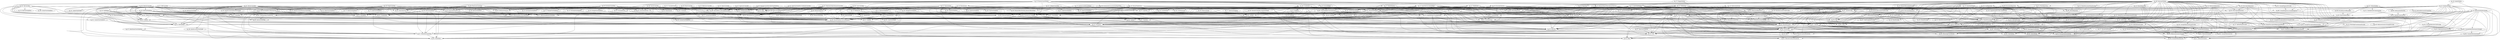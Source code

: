 digraph G { 
"fg_017: PatientEncounterItem" -> "fg_001: PatientItem"; 
"fg_018: dateUtils" -> "fg_017: PatientEncounterItem"; 
"fg_019: StringUtils" -> "fg_018: dateUtils"; 
"fg_020: IUser" -> "fg_002: IRole"; 
"fg_021: MissionItem" -> "fg_009: MissionTripItem,ServiceResponse"; 
"fg_022: ISessionService,CurrentUser" -> "fg_009: MissionTripItem,ServiceResponse"; 
"fg_022: ISessionService,CurrentUser" -> "fg_002: IRole"; 
"fg_023: IConceptService" -> "fg_009: MissionTripItem,ServiceResponse"; 
"fg_023: IConceptService" -> "fg_008: MedicationItem,PrescriptionItem"; 
"fg_024: IConfigureService" -> "fg_009: MissionTripItem,ServiceResponse"; 
"fg_024: IConfigureService" -> "fg_003: ISystemSetting"; 
"fg_025: IInventoryService" -> "fg_009: MissionTripItem,ServiceResponse"; 
"fg_025: IInventoryService" -> "fg_008: MedicationItem,PrescriptionItem"; 
"fg_026: IMedicationService" -> "fg_009: MissionTripItem,ServiceResponse"; 
"fg_026: IMedicationService" -> "fg_007: MedicationAdministrationItem"; 
"fg_026: IMedicationService" -> "fg_008: MedicationItem,PrescriptionItem"; 
"fg_029: IResearchService" -> "fg_027: ResearchGraphDataModel,ResearchItemModel"; 
"fg_029: IResearchService" -> "fg_009: MissionTripItem,ServiceResponse"; 
"fg_029: IResearchService" -> "fg_028: ResearchFilterItem"; 
"fg_031: IRoleService" -> "fg_009: MissionTripItem,ServiceResponse"; 
"fg_031: IRoleService" -> "fg_002: IRole"; 
"fg_032: ISearchService" -> "fg_009: MissionTripItem,ServiceResponse"; 
"fg_033: TabItem" -> "fg_014: TabFieldItem"; 
"fg_034: EditViewModelPost,IPhotoService" -> "fg_012: ProblemItem"; 
"fg_034: EditViewModelPost,IPhotoService" -> "fg_009: MissionTripItem,ServiceResponse"; 
"fg_034: EditViewModelPost,IPhotoService" -> "fg_017: PatientEncounterItem"; 
"fg_034: EditViewModelPost,IPhotoService" -> "fg_011: PhotoItem"; 
"fg_034: EditViewModelPost,IPhotoService" -> "fg_008: MedicationItem,PrescriptionItem"; 
"fg_034: EditViewModelPost,IPhotoService" -> "fg_014: TabFieldItem"; 
"fg_035: AbstractMultiMap" -> "fg_019: StringUtils"; 
"fg_036: MissionTrip" -> "fg_020: IUser"; 
"fg_036: MissionTrip" -> "fg_039: MissionCountry,MissionCity"; 
"fg_036: MissionTrip" -> "fg_038: Role"; 
"fg_036: MissionTrip" -> "fg_037: IMissionCountry,IMissionCity"; 
"fg_036: MissionTrip" -> "fg_002: IRole"; 
"fg_038: Role" -> "fg_002: IRole"; 
"fg_039: MissionCountry,MissionCity" -> "fg_037: IMissionCountry,IMissionCity"; 
"fg_040: IUserService,UserItem" -> "fg_020: IUser"; 
"fg_040: IUserService,UserItem" -> "fg_009: MissionTripItem,ServiceResponse"; 
"fg_040: IUserService,UserItem" -> "fg_002: IRole"; 
"fg_041: ITabService,TabFieldMultiMap" -> "fg_009: MissionTripItem,ServiceResponse"; 
"fg_041: ITabService,TabFieldMultiMap" -> "fg_033: TabItem"; 
"fg_041: ITabService,TabFieldMultiMap" -> "fg_019: StringUtils"; 
"fg_041: ITabService,TabFieldMultiMap" -> "fg_035: AbstractMultiMap"; 
"fg_041: ITabService,TabFieldMultiMap" -> "fg_014: TabFieldItem"; 
"fg_042: VitalMultiMap,IVitalService" -> "fg_009: MissionTripItem,ServiceResponse"; 
"fg_042: VitalMultiMap,IVitalService" -> "fg_035: AbstractMultiMap"; 
"fg_042: VitalMultiMap,IVitalService" -> "fg_015: VitalItem"; 
"fg_044: PatientEncounter" -> "fg_020: IUser"; 
"fg_044: PatientEncounter" -> "fg_045: PatientAgeClassification"; 
"fg_044: PatientEncounter" -> "fg_036: MissionTrip"; 
"fg_044: PatientEncounter" -> "fg_043: IPatientAgeClassification"; 
"fg_045: PatientAgeClassification" -> "fg_043: IPatientAgeClassification"; 
"fg_048: IMissionTripService" -> "fg_046: TripItem"; 
"fg_048: IMissionTripService" -> "fg_009: MissionTripItem,ServiceResponse"; 
"fg_048: IMissionTripService" -> "fg_036: MissionTrip"; 
"fg_048: IMissionTripService" -> "fg_047: TeamItem"; 
"fg_049: AllowedRoles,AllowedRolesAction" -> "fg_040: IUserService,UserItem"; 
"fg_049: AllowedRoles,AllowedRolesAction" -> "fg_002: IRole"; 
"fg_054: Medication" -> "fg_052: IConceptMedicationForm"; 
"fg_054: Medication" -> "fg_063: ConceptMedicationForm"; 
"fg_054: Medication" -> "fg_062: MedicationGenericStrength"; 
"fg_054: Medication" -> "fg_036: MissionTrip"; 
"fg_054: Medication" -> "fg_059: IMedicationGenericStrength"; 
"fg_055: PatientPrescription" -> "fg_056: PatientPrescriptionReplacementReason"; 
"fg_055: PatientPrescription" -> "fg_020: IUser"; 
"fg_055: PatientPrescription" -> "fg_051: IConceptPrescriptionAdministration"; 
"fg_055: PatientPrescription" -> "fg_064: ConceptPrescriptionAdministration"; 
"fg_055: PatientPrescription" -> "fg_054: Medication"; 
"fg_055: PatientPrescription" -> "fg_044: PatientEncounter"; 
"fg_055: PatientPrescription" -> "fg_036: MissionTrip"; 
"fg_055: PatientPrescription" -> "fg_053: IPatientPrescriptionReplacementReason"; 
"fg_056: PatientPrescriptionReplacementReason" -> "fg_053: IPatientPrescriptionReplacementReason"; 
"fg_059: IMedicationGenericStrength" -> "fg_057: IMedicationGeneric"; 
"fg_059: IMedicationGenericStrength" -> "fg_058: IConceptMedicationUnit"; 
"fg_060: ConceptMedicationUnit" -> "fg_058: IConceptMedicationUnit"; 
"fg_061: MedicationGeneric" -> "fg_057: IMedicationGeneric"; 
"fg_062: MedicationGenericStrength" -> "fg_061: MedicationGeneric"; 
"fg_062: MedicationGenericStrength" -> "fg_057: IMedicationGeneric"; 
"fg_062: MedicationGenericStrength" -> "fg_060: ConceptMedicationUnit"; 
"fg_062: MedicationGenericStrength" -> "fg_058: IConceptMedicationUnit"; 
"fg_062: MedicationGenericStrength" -> "fg_059: IMedicationGenericStrength"; 
"fg_063: ConceptMedicationForm" -> "fg_052: IConceptMedicationForm"; 
"fg_064: ConceptPrescriptionAdministration" -> "fg_051: IConceptPrescriptionAdministration"; 
"fg_067: TabField" -> "fg_066: ITabFieldSize"; 
"fg_067: TabField" -> "fg_072: TabFieldType"; 
"fg_067: TabField" -> "fg_068: ITabFieldType"; 
"fg_067: TabField" -> "fg_069: TabFieldSize"; 
"fg_069: TabFieldSize" -> "fg_066: ITabFieldSize"; 
"fg_070: IPatientEncounterTabField" -> "fg_044: PatientEncounter"; 
"fg_070: IPatientEncounterTabField" -> "fg_036: MissionTrip"; 
"fg_070: IPatientEncounterTabField" -> "fg_067: TabField"; 
"fg_071: PatientEncounterTabField" -> "fg_070: IPatientEncounterTabField"; 
"fg_071: PatientEncounterTabField" -> "fg_044: PatientEncounter"; 
"fg_071: PatientEncounterTabField" -> "fg_036: MissionTrip"; 
"fg_071: PatientEncounterTabField" -> "fg_067: TabField"; 
"fg_072: TabFieldType" -> "fg_068: ITabFieldType"; 
"fg_073: LogicDoer" -> "fg_018: dateUtils"; 
"fg_073: LogicDoer" -> "fg_044: PatientEncounter"; 
"fg_074: IPatientService" -> "fg_001: PatientItem"; 
"fg_074: IPatientService" -> "fg_009: MissionTripItem,ServiceResponse"; 
"fg_074: IPatientService" -> "fg_044: PatientEncounter"; 
"fg_075: ILoginAttempt,IUserRepository" -> "fg_020: IUser"; 
"fg_075: ILoginAttempt,IUserRepository" -> "fg_036: MissionTrip"; 
"fg_075: ILoginAttempt,IUserRepository" -> "fg_002: IRole"; 
"fg_076: IPatientEncounterVital" -> "fg_065: IVital"; 
"fg_077: ResearchEncounterVital" -> "fg_065: IVital"; 
"fg_077: ResearchEncounterVital" -> "fg_020: IUser"; 
"fg_077: ResearchEncounterVital" -> "fg_044: PatientEncounter"; 
"fg_077: ResearchEncounterVital" -> "fg_045: PatientAgeClassification"; 
"fg_077: ResearchEncounterVital" -> "fg_036: MissionTrip"; 
"fg_077: ResearchEncounterVital" -> "fg_043: IPatientAgeClassification"; 
"fg_077: ResearchEncounterVital" -> "fg_055: PatientPrescription"; 
"fg_077: ResearchEncounterVital" -> "fg_078: Vital"; 
"fg_078: Vital" -> "fg_065: IVital"; 
"fg_079: IEncounterService" -> "fg_009: MissionTripItem,ServiceResponse"; 
"fg_079: IEncounterService" -> "fg_071: PatientEncounterTabField"; 
"fg_079: IEncounterService" -> "fg_017: PatientEncounterItem"; 
"fg_079: IEncounterService" -> "fg_070: IPatientEncounterTabField"; 
"fg_079: IEncounterService" -> "fg_044: PatientEncounter"; 
"fg_080: IDataModelMapper" -> "fg_052: IConceptMedicationForm"; 
"fg_080: IDataModelMapper" -> "fg_054: Medication"; 
"fg_080: IDataModelMapper" -> "fg_044: PatientEncounter"; 
"fg_080: IDataModelMapper" -> "fg_057: IMedicationGeneric"; 
"fg_080: IDataModelMapper" -> "fg_037: IMissionCountry,IMissionCity"; 
"fg_080: IDataModelMapper" -> "fg_002: IRole"; 
"fg_080: IDataModelMapper" -> "fg_020: IUser"; 
"fg_080: IDataModelMapper" -> "fg_076: IPatientEncounterVital"; 
"fg_080: IDataModelMapper" -> "fg_070: IPatientEncounterTabField"; 
"fg_080: IDataModelMapper" -> "fg_036: MissionTrip"; 
"fg_080: IDataModelMapper" -> "fg_055: PatientPrescription"; 
"fg_080: IDataModelMapper" -> "fg_067: TabField"; 
"fg_080: IDataModelMapper" -> "fg_059: IMedicationGenericStrength"; 
"fg_081: SystemSetting" -> "fg_003: ISystemSetting"; 
"fg_082: PatientEncounterVital" -> "fg_065: IVital"; 
"fg_082: PatientEncounterVital" -> "fg_076: IPatientEncounterVital"; 
"fg_082: PatientEncounterVital" -> "fg_078: Vital"; 
"fg_084: ConceptMedicationGeneric" -> "fg_057: IMedicationGeneric"; 
"fg_085: ConceptMedicationGenericStrength" -> "fg_084: ConceptMedicationGeneric"; 
"fg_085: ConceptMedicationGenericStrength" -> "fg_057: IMedicationGeneric"; 
"fg_085: ConceptMedicationGenericStrength" -> "fg_060: ConceptMedicationUnit"; 
"fg_085: ConceptMedicationGenericStrength" -> "fg_058: IConceptMedicationUnit"; 
"fg_085: ConceptMedicationGenericStrength" -> "fg_059: IMedicationGenericStrength"; 
"fg_086: ConceptMedication" -> "fg_052: IConceptMedicationForm"; 
"fg_086: ConceptMedication" -> "fg_063: ConceptMedicationForm"; 
"fg_086: ConceptMedication" -> "fg_054: Medication"; 
"fg_086: ConceptMedication" -> "fg_085: ConceptMedicationGenericStrength"; 
"fg_086: ConceptMedication" -> "fg_059: IMedicationGenericStrength"; 
"fg_087: QueryProvider" -> "fg_056: PatientPrescriptionReplacementReason"; 
"fg_087: QueryProvider" -> "fg_071: PatientEncounterTabField"; 
"fg_087: QueryProvider" -> "fg_039: MissionCountry,MissionCity"; 
"fg_087: QueryProvider" -> "fg_054: Medication"; 
"fg_087: QueryProvider" -> "fg_038: Role"; 
"fg_087: QueryProvider" -> "fg_081: SystemSetting"; 
"fg_087: QueryProvider" -> "fg_072: TabFieldType"; 
"fg_087: QueryProvider" -> "fg_044: PatientEncounter"; 
"fg_087: QueryProvider" -> "fg_061: MedicationGeneric"; 
"fg_087: QueryProvider" -> "fg_060: ConceptMedicationUnit"; 
"fg_087: QueryProvider" -> "fg_069: TabFieldSize"; 
"fg_087: QueryProvider" -> "fg_078: Vital"; 
"fg_087: QueryProvider" -> "fg_063: ConceptMedicationForm"; 
"fg_087: QueryProvider" -> "fg_045: PatientAgeClassification"; 
"fg_087: QueryProvider" -> "fg_036: MissionTrip"; 
"fg_087: QueryProvider" -> "fg_083: PatientEncounterPhoto,IPatientEncounterPhoto"; 
"fg_087: QueryProvider" -> "fg_086: ConceptMedication"; 
"fg_087: QueryProvider" -> "fg_055: PatientPrescription"; 
"fg_087: QueryProvider" -> "fg_082: PatientEncounterVital"; 
"fg_087: QueryProvider" -> "fg_077: ResearchEncounterVital"; 
"fg_087: QueryProvider" -> "fg_067: TabField"; 
"fg_089: IPatientRepository" -> "fg_044: PatientEncounter"; 
"fg_089: IPatientRepository" -> "fg_043: IPatientAgeClassification"; 
"fg_091: ISessionHelper,SessionService" -> "fg_040: IUserService,UserItem"; 
"fg_091: ISessionHelper,SessionService" -> "fg_020: IUser"; 
"fg_091: ISessionHelper,SessionService" -> "fg_009: MissionTripItem,ServiceResponse"; 
"fg_091: ISessionHelper,SessionService" -> "fg_075: ILoginAttempt,IUserRepository"; 
"fg_091: ISessionHelper,SessionService" -> "fg_005: IPasswordEncryptor"; 
"fg_091: ISessionHelper,SessionService" -> "fg_036: MissionTrip"; 
"fg_091: ISessionHelper,SessionService" -> "fg_048: IMissionTripService"; 
"fg_091: ISessionHelper,SessionService" -> "fg_022: ISessionService,CurrentUser"; 
"fg_091: ISessionHelper,SessionService" -> "fg_080: IDataModelMapper"; 
"fg_092: IItemModelMapper" -> "fg_006: CityItem"; 
"fg_092: IItemModelMapper" -> "fg_040: IUserService,UserItem"; 
"fg_092: IItemModelMapper" -> "fg_046: TripItem"; 
"fg_092: IItemModelMapper" -> "fg_051: IConceptPrescriptionAdministration"; 
"fg_092: IItemModelMapper" -> "fg_001: PatientItem"; 
"fg_092: IItemModelMapper" -> "fg_054: Medication"; 
"fg_092: IItemModelMapper" -> "fg_013: SettingItem"; 
"fg_092: IItemModelMapper" -> "fg_010: NoteItem"; 
"fg_092: IItemModelMapper" -> "fg_044: PatientEncounter"; 
"fg_092: IItemModelMapper" -> "fg_047: TeamItem"; 
"fg_092: IItemModelMapper" -> "fg_011: PhotoItem"; 
"fg_092: IItemModelMapper" -> "fg_012: ProblemItem"; 
"fg_092: IItemModelMapper" -> "fg_020: IUser"; 
"fg_092: IItemModelMapper" -> "fg_009: MissionTripItem,ServiceResponse"; 
"fg_092: IItemModelMapper" -> "fg_033: TabItem"; 
"fg_092: IItemModelMapper" -> "fg_017: PatientEncounterItem"; 
"fg_092: IItemModelMapper" -> "fg_021: MissionItem"; 
"fg_092: IItemModelMapper" -> "fg_036: MissionTrip"; 
"fg_092: IItemModelMapper" -> "fg_015: VitalItem"; 
"fg_092: IItemModelMapper" -> "fg_007: MedicationAdministrationItem"; 
"fg_092: IItemModelMapper" -> "fg_008: MedicationItem,PrescriptionItem"; 
"fg_092: IItemModelMapper" -> "fg_014: TabFieldItem"; 
"fg_093: IMedicationRepository" -> "fg_052: IConceptMedicationForm"; 
"fg_093: IMedicationRepository" -> "fg_054: Medication"; 
"fg_093: IMedicationRepository" -> "fg_057: IMedicationGeneric"; 
"fg_093: IMedicationRepository" -> "fg_058: IConceptMedicationUnit"; 
"fg_094: IEncounterRepository" -> "fg_044: PatientEncounter"; 
"fg_095: IPrescriptionRepository" -> "fg_051: IConceptPrescriptionAdministration"; 
"fg_095: IPrescriptionRepository" -> "fg_053: IPatientPrescriptionReplacementReason"; 
"fg_095: IPrescriptionRepository" -> "fg_055: PatientPrescription"; 
"fg_096: IPhotoRepository" -> "fg_044: PatientEncounter"; 
"fg_096: IPhotoRepository" -> "fg_083: PatientEncounterPhoto,IPatientEncounterPhoto"; 
"fg_098: BCryptPasswordEncryptor" -> "fg_005: IPasswordEncryptor"; 
"fg_099: SendLocationDataTask" -> "fg_097: InternetConnectionUtil"; 
"fg_100: MaintainReverseSshTunnelTask" -> "fg_097: InternetConnectionUtil"; 
"fg_101: CheckInternetConnectionTask" -> "fg_097: InternetConnectionUtil"; 
"fg_102: UtilitiesModule" -> "fg_098: BCryptPasswordEncryptor"; 
"fg_102: UtilitiesModule" -> "fg_100: MaintainReverseSshTunnelTask"; 
"fg_102: UtilitiesModule" -> "fg_099: SendLocationDataTask"; 
"fg_102: UtilitiesModule" -> "fg_005: IPasswordEncryptor"; 
"fg_102: UtilitiesModule" -> "fg_101: CheckInternetConnectionTask"; 
"fg_105: LocaleUnitConverter" -> "fg_001: PatientItem"; 
"fg_105: LocaleUnitConverter" -> "fg_042: VitalMultiMap,IVitalService"; 
"fg_105: LocaleUnitConverter" -> "fg_015: VitalItem"; 
"fg_105: LocaleUnitConverter" -> "fg_035: AbstractMultiMap"; 
"fg_107: Feedback" -> "fg_106: IFeedback"; 
"fg_108: UserService" -> "fg_040: IUserService,UserItem"; 
"fg_108: UserService" -> "fg_018: dateUtils"; 
"fg_108: UserService" -> "fg_075: ILoginAttempt,IUserRepository"; 
"fg_108: UserService" -> "fg_019: StringUtils"; 
"fg_108: UserService" -> "fg_106: IFeedback"; 
"fg_108: UserService" -> "fg_002: IRole"; 
"fg_108: UserService" -> "fg_080: IDataModelMapper"; 
"fg_108: UserService" -> "fg_020: IUser"; 
"fg_108: UserService" -> "fg_107: Feedback"; 
"fg_108: UserService" -> "fg_009: MissionTripItem,ServiceResponse"; 
"fg_108: UserService" -> "fg_005: IPasswordEncryptor"; 
"fg_108: UserService" -> "fg_092: IItemModelMapper"; 
"fg_108: UserService" -> "fg_090: IRepository"; 
"fg_108: UserService" -> "fg_055: PatientPrescription"; 
"fg_109: InventoryService,InventoryExportItem" -> "fg_020: IUser"; 
"fg_109: InventoryService,InventoryExportItem" -> "fg_018: dateUtils"; 
"fg_109: InventoryService,InventoryExportItem" -> "fg_009: MissionTripItem,ServiceResponse"; 
"fg_109: InventoryService,InventoryExportItem" -> "fg_093: IMedicationRepository"; 
"fg_109: InventoryService,InventoryExportItem" -> "fg_103: GsonFlattener"; 
"fg_109: InventoryService,InventoryExportItem" -> "fg_025: IInventoryService"; 
"fg_109: InventoryService,InventoryExportItem" -> "fg_075: ILoginAttempt,IUserRepository"; 
"fg_109: InventoryService,InventoryExportItem" -> "fg_054: Medication"; 
"fg_109: InventoryService,InventoryExportItem" -> "fg_092: IItemModelMapper"; 
"fg_109: InventoryService,InventoryExportItem" -> "fg_104: CSVWriterGson"; 
"fg_109: InventoryService,InventoryExportItem" -> "fg_080: IDataModelMapper"; 
"fg_109: InventoryService,InventoryExportItem" -> "fg_008: MedicationItem,PrescriptionItem"; 
"fg_110: SessionHelper" -> "fg_091: ISessionHelper,SessionService"; 
"fg_111: VitalService" -> "fg_087: QueryProvider"; 
"fg_111: VitalService" -> "fg_018: dateUtils"; 
"fg_111: VitalService" -> "fg_081: SystemSetting"; 
"fg_111: VitalService" -> "fg_080: IDataModelMapper"; 
"fg_111: VitalService" -> "fg_078: Vital"; 
"fg_111: VitalService" -> "fg_105: LocaleUnitConverter"; 
"fg_111: VitalService" -> "fg_065: IVital"; 
"fg_111: VitalService" -> "fg_009: MissionTripItem,ServiceResponse"; 
"fg_111: VitalService" -> "fg_076: IPatientEncounterVital"; 
"fg_111: VitalService" -> "fg_042: VitalMultiMap,IVitalService"; 
"fg_111: VitalService" -> "fg_015: VitalItem"; 
"fg_111: VitalService" -> "fg_092: IItemModelMapper"; 
"fg_111: VitalService" -> "fg_090: IRepository"; 
"fg_111: VitalService" -> "fg_082: PatientEncounterVital"; 
"fg_111: VitalService" -> "fg_003: ISystemSetting"; 
"fg_112: TabService" -> "fg_018: dateUtils"; 
"fg_112: TabService" -> "fg_087: QueryProvider"; 
"fg_112: TabService" -> "fg_071: PatientEncounterTabField"; 
"fg_112: TabService" -> "fg_072: TabFieldType"; 
"fg_112: TabService" -> "fg_019: StringUtils"; 
"fg_112: TabService" -> "fg_044: PatientEncounter"; 
"fg_112: TabService" -> "fg_068: ITabFieldType"; 
"fg_112: TabService" -> "fg_080: IDataModelMapper"; 
"fg_112: TabService" -> "fg_069: TabFieldSize"; 
"fg_112: TabService" -> "fg_009: MissionTripItem,ServiceResponse"; 
"fg_112: TabService" -> "fg_033: TabItem"; 
"fg_112: TabService" -> "fg_066: ITabFieldSize"; 
"fg_112: TabService" -> "fg_070: IPatientEncounterTabField"; 
"fg_112: TabService" -> "fg_041: ITabService,TabFieldMultiMap"; 
"fg_112: TabService" -> "fg_092: IItemModelMapper"; 
"fg_112: TabService" -> "fg_090: IRepository"; 
"fg_112: TabService" -> "fg_067: TabField"; 
"fg_112: TabService" -> "fg_014: TabFieldItem"; 
"fg_113: SearchService,QueryHelper" -> "fg_006: CityItem"; 
"fg_113: SearchService,QueryHelper" -> "fg_087: QueryProvider"; 
"fg_113: SearchService,QueryHelper" -> "fg_039: MissionCountry,MissionCity"; 
"fg_113: SearchService,QueryHelper" -> "fg_054: Medication"; 
"fg_113: SearchService,QueryHelper" -> "fg_081: SystemSetting"; 
"fg_113: SearchService,QueryHelper" -> "fg_044: PatientEncounter"; 
"fg_113: SearchService,QueryHelper" -> "fg_037: IMissionCountry,IMissionCity"; 
"fg_113: SearchService,QueryHelper" -> "fg_043: IPatientAgeClassification"; 
"fg_113: SearchService,QueryHelper" -> "fg_095: IPrescriptionRepository"; 
"fg_113: SearchService,QueryHelper" -> "fg_105: LocaleUnitConverter"; 
"fg_113: SearchService,QueryHelper" -> "fg_032: ISearchService"; 
"fg_113: SearchService,QueryHelper" -> "fg_017: PatientEncounterItem"; 
"fg_113: SearchService,QueryHelper" -> "fg_036: MissionTrip"; 
"fg_113: SearchService,QueryHelper" -> "fg_094: IEncounterRepository"; 
"fg_113: SearchService,QueryHelper" -> "fg_092: IItemModelMapper"; 
"fg_113: SearchService,QueryHelper" -> "fg_090: IRepository"; 
"fg_113: SearchService,QueryHelper" -> "fg_082: PatientEncounterVital"; 
"fg_113: SearchService,QueryHelper" -> "fg_008: MedicationItem,PrescriptionItem"; 
"fg_113: SearchService,QueryHelper" -> "fg_001: PatientItem"; 
"fg_113: SearchService,QueryHelper" -> "fg_025: IInventoryService"; 
"fg_113: SearchService,QueryHelper" -> "fg_013: SettingItem"; 
"fg_113: SearchService,QueryHelper" -> "fg_019: StringUtils"; 
"fg_113: SearchService,QueryHelper" -> "fg_020: IUser"; 
"fg_113: SearchService,QueryHelper" -> "fg_009: MissionTripItem,ServiceResponse"; 
"fg_113: SearchService,QueryHelper" -> "fg_076: IPatientEncounterVital"; 
"fg_113: SearchService,QueryHelper" -> "fg_042: VitalMultiMap,IVitalService"; 
"fg_113: SearchService,QueryHelper" -> "fg_088: ConceptDiagnosis,IConceptDiagnosis"; 
"fg_113: SearchService,QueryHelper" -> "fg_055: PatientPrescription"; 
"fg_113: SearchService,QueryHelper" -> "fg_089: IPatientRepository"; 
"fg_113: SearchService,QueryHelper" -> "fg_003: ISystemSetting"; 
"fg_114: RoleService" -> "fg_031: IRoleService"; 
"fg_114: RoleService" -> "fg_009: MissionTripItem,ServiceResponse"; 
"fg_114: RoleService" -> "fg_075: ILoginAttempt,IUserRepository"; 
"fg_114: RoleService" -> "fg_002: IRole"; 
"fg_115: ResearchExportItem,ResearchService" -> "fg_087: QueryProvider"; 
"fg_115: ResearchExportItem,ResearchService" -> "fg_018: dateUtils"; 
"fg_115: ResearchExportItem,ResearchService" -> "fg_030: ResearchResultSetItem,ResearchResultItem"; 
"fg_115: ResearchExportItem,ResearchService" -> "fg_071: PatientEncounterTabField"; 
"fg_115: ResearchExportItem,ResearchService" -> "fg_054: Medication"; 
"fg_115: ResearchExportItem,ResearchService" -> "fg_019: StringUtils"; 
"fg_115: ResearchExportItem,ResearchService" -> "fg_044: PatientEncounter"; 
"fg_115: ResearchExportItem,ResearchService" -> "fg_037: IMissionCountry,IMissionCity"; 
"fg_115: ResearchExportItem,ResearchService" -> "fg_028: ResearchFilterItem"; 
"fg_115: ResearchExportItem,ResearchService" -> "fg_104: CSVWriterGson"; 
"fg_115: ResearchExportItem,ResearchService" -> "fg_078: Vital"; 
"fg_115: ResearchExportItem,ResearchService" -> "fg_065: IVital"; 
"fg_115: ResearchExportItem,ResearchService" -> "fg_103: GsonFlattener"; 
"fg_115: ResearchExportItem,ResearchService" -> "fg_009: MissionTripItem,ServiceResponse"; 
"fg_115: ResearchExportItem,ResearchService" -> "fg_070: IPatientEncounterTabField"; 
"fg_115: ResearchExportItem,ResearchService" -> "fg_036: MissionTrip"; 
"fg_115: ResearchExportItem,ResearchService" -> "fg_073: LogicDoer"; 
"fg_115: ResearchExportItem,ResearchService" -> "fg_090: IRepository"; 
"fg_115: ResearchExportItem,ResearchService" -> "fg_029: IResearchService"; 
"fg_115: ResearchExportItem,ResearchService" -> "fg_055: PatientPrescription"; 
"fg_115: ResearchExportItem,ResearchService" -> "fg_077: ResearchEncounterVital"; 
"fg_115: ResearchExportItem,ResearchService" -> "fg_067: TabField"; 
"fg_116: PhotoService" -> "fg_001: PatientItem"; 
"fg_116: PhotoService" -> "fg_009: MissionTripItem,ServiceResponse"; 
"fg_116: PhotoService" -> "fg_017: PatientEncounterItem"; 
"fg_116: PhotoService" -> "fg_096: IPhotoRepository"; 
"fg_116: PhotoService" -> "fg_019: StringUtils"; 
"fg_116: PhotoService" -> "fg_044: PatientEncounter"; 
"fg_116: PhotoService" -> "fg_083: PatientEncounterPhoto,IPatientEncounterPhoto"; 
"fg_116: PhotoService" -> "fg_073: LogicDoer"; 
"fg_116: PhotoService" -> "fg_092: IItemModelMapper"; 
"fg_116: PhotoService" -> "fg_011: PhotoItem"; 
"fg_116: PhotoService" -> "fg_089: IPatientRepository"; 
"fg_116: PhotoService" -> "fg_034: EditViewModelPost,IPhotoService"; 
"fg_117: PatientService" -> "fg_001: PatientItem"; 
"fg_117: PatientService" -> "fg_087: QueryProvider"; 
"fg_117: PatientService" -> "fg_009: MissionTripItem,ServiceResponse"; 
"fg_117: PatientService" -> "fg_019: StringUtils"; 
"fg_117: PatientService" -> "fg_044: PatientEncounter"; 
"fg_117: PatientService" -> "fg_092: IItemModelMapper"; 
"fg_117: PatientService" -> "fg_043: IPatientAgeClassification"; 
"fg_117: PatientService" -> "fg_074: IPatientService"; 
"fg_117: PatientService" -> "fg_080: IDataModelMapper"; 
"fg_117: PatientService" -> "fg_089: IPatientRepository"; 
"fg_118: MissionTripService" -> "fg_006: CityItem"; 
"fg_118: MissionTripService" -> "fg_046: TripItem"; 
"fg_118: MissionTripService" -> "fg_087: QueryProvider"; 
"fg_118: MissionTripService" -> "fg_039: MissionCountry,MissionCity"; 
"fg_118: MissionTripService" -> "fg_075: ILoginAttempt,IUserRepository"; 
"fg_118: MissionTripService" -> "fg_019: StringUtils"; 
"fg_118: MissionTripService" -> "fg_047: TeamItem"; 
"fg_118: MissionTripService" -> "fg_048: IMissionTripService"; 
"fg_118: MissionTripService" -> "fg_037: IMissionCountry,IMissionCity"; 
"fg_118: MissionTripService" -> "fg_080: IDataModelMapper"; 
"fg_118: MissionTripService" -> "fg_020: IUser"; 
"fg_118: MissionTripService" -> "fg_009: MissionTripItem,ServiceResponse"; 
"fg_118: MissionTripService" -> "fg_021: MissionItem"; 
"fg_118: MissionTripService" -> "fg_036: MissionTrip"; 
"fg_118: MissionTripService" -> "fg_092: IItemModelMapper"; 
"fg_118: MissionTripService" -> "fg_090: IRepository"; 
"fg_119: MedicationService" -> "fg_052: IConceptMedicationForm"; 
"fg_119: MedicationService" -> "fg_051: IConceptPrescriptionAdministration"; 
"fg_119: MedicationService" -> "fg_018: dateUtils"; 
"fg_119: MedicationService" -> "fg_054: Medication"; 
"fg_119: MedicationService" -> "fg_019: StringUtils"; 
"fg_119: MedicationService" -> "fg_026: IMedicationService"; 
"fg_119: MedicationService" -> "fg_057: IMedicationGeneric"; 
"fg_119: MedicationService" -> "fg_053: IPatientPrescriptionReplacementReason"; 
"fg_119: MedicationService" -> "fg_080: IDataModelMapper"; 
"fg_119: MedicationService" -> "fg_095: IPrescriptionRepository"; 
"fg_119: MedicationService" -> "fg_020: IUser"; 
"fg_119: MedicationService" -> "fg_093: IMedicationRepository"; 
"fg_119: MedicationService" -> "fg_009: MissionTripItem,ServiceResponse"; 
"fg_119: MedicationService" -> "fg_092: IItemModelMapper"; 
"fg_119: MedicationService" -> "fg_007: MedicationAdministrationItem"; 
"fg_119: MedicationService" -> "fg_055: PatientPrescription"; 
"fg_119: MedicationService" -> "fg_058: IConceptMedicationUnit"; 
"fg_119: MedicationService" -> "fg_008: MedicationItem,PrescriptionItem"; 
"fg_119: MedicationService" -> "fg_059: IMedicationGenericStrength"; 
"fg_120: EncounterService" -> "fg_040: IUserService,UserItem"; 
"fg_120: EncounterService" -> "fg_018: dateUtils"; 
"fg_120: EncounterService" -> "fg_087: QueryProvider"; 
"fg_120: EncounterService" -> "fg_071: PatientEncounterTabField"; 
"fg_120: EncounterService" -> "fg_075: ILoginAttempt,IUserRepository"; 
"fg_120: EncounterService" -> "fg_010: NoteItem"; 
"fg_120: EncounterService" -> "fg_019: StringUtils"; 
"fg_120: EncounterService" -> "fg_044: PatientEncounter"; 
"fg_120: EncounterService" -> "fg_068: ITabFieldType"; 
"fg_120: EncounterService" -> "fg_043: IPatientAgeClassification"; 
"fg_120: EncounterService" -> "fg_080: IDataModelMapper"; 
"fg_120: EncounterService" -> "fg_012: ProblemItem"; 
"fg_120: EncounterService" -> "fg_020: IUser"; 
"fg_120: EncounterService" -> "fg_009: MissionTripItem,ServiceResponse"; 
"fg_120: EncounterService" -> "fg_017: PatientEncounterItem"; 
"fg_120: EncounterService" -> "fg_066: ITabFieldSize"; 
"fg_120: EncounterService" -> "fg_070: IPatientEncounterTabField"; 
"fg_120: EncounterService" -> "fg_092: IItemModelMapper"; 
"fg_120: EncounterService" -> "fg_094: IEncounterRepository"; 
"fg_120: EncounterService" -> "fg_090: IRepository"; 
"fg_120: EncounterService" -> "fg_089: IPatientRepository"; 
"fg_120: EncounterService" -> "fg_079: IEncounterService"; 
"fg_120: EncounterService" -> "fg_067: TabField"; 
"fg_120: EncounterService" -> "fg_014: TabFieldItem"; 
"fg_121: ConfigureService" -> "fg_009: MissionTripItem,ServiceResponse"; 
"fg_121: ConfigureService" -> "fg_081: SystemSetting"; 
"fg_121: ConfigureService" -> "fg_024: IConfigureService"; 
"fg_121: ConfigureService" -> "fg_090: IRepository"; 
"fg_121: ConfigureService" -> "fg_003: ISystemSetting"; 
"fg_122: ConceptService" -> "fg_009: MissionTripItem,ServiceResponse"; 
"fg_122: ConceptService" -> "fg_093: IMedicationRepository"; 
"fg_122: ConceptService" -> "fg_023: IConceptService"; 
"fg_122: ConceptService" -> "fg_054: Medication"; 
"fg_122: ConceptService" -> "fg_092: IItemModelMapper"; 
"fg_122: ConceptService" -> "fg_008: MedicationItem,PrescriptionItem"; 
"fg_123: BusinessLayerModule" -> "fg_023: IConceptService"; 
"fg_123: BusinessLayerModule" -> "fg_091: ISessionHelper,SessionService"; 
"fg_123: BusinessLayerModule" -> "fg_026: IMedicationService"; 
"fg_123: BusinessLayerModule" -> "fg_024: IConfigureService"; 
"fg_123: BusinessLayerModule" -> "fg_113: SearchService,QueryHelper"; 
"fg_123: BusinessLayerModule" -> "fg_114: RoleService"; 
"fg_123: BusinessLayerModule" -> "fg_122: ConceptService"; 
"fg_123: BusinessLayerModule" -> "fg_112: TabService"; 
"fg_123: BusinessLayerModule" -> "fg_108: UserService"; 
"fg_123: BusinessLayerModule" -> "fg_032: ISearchService"; 
"fg_123: BusinessLayerModule" -> "fg_041: ITabService,TabFieldMultiMap"; 
"fg_123: BusinessLayerModule" -> "fg_116: PhotoService"; 
"fg_123: BusinessLayerModule" -> "fg_074: IPatientService"; 
"fg_123: BusinessLayerModule" -> "fg_022: ISessionService,CurrentUser"; 
"fg_123: BusinessLayerModule" -> "fg_029: IResearchService"; 
"fg_123: BusinessLayerModule" -> "fg_117: PatientService"; 
"fg_123: BusinessLayerModule" -> "fg_079: IEncounterService"; 
"fg_123: BusinessLayerModule" -> "fg_034: EditViewModelPost,IPhotoService"; 
"fg_123: BusinessLayerModule" -> "fg_040: IUserService,UserItem"; 
"fg_123: BusinessLayerModule" -> "fg_031: IRoleService"; 
"fg_123: BusinessLayerModule" -> "fg_025: IInventoryService"; 
"fg_123: BusinessLayerModule" -> "fg_120: EncounterService"; 
"fg_123: BusinessLayerModule" -> "fg_115: ResearchExportItem,ResearchService"; 
"fg_123: BusinessLayerModule" -> "fg_118: MissionTripService"; 
"fg_123: BusinessLayerModule" -> "fg_110: SessionHelper"; 
"fg_123: BusinessLayerModule" -> "fg_109: InventoryService,InventoryExportItem"; 
"fg_123: BusinessLayerModule" -> "fg_048: IMissionTripService"; 
"fg_123: BusinessLayerModule" -> "fg_121: ConfigureService"; 
"fg_123: BusinessLayerModule" -> "fg_119: MedicationService"; 
"fg_123: BusinessLayerModule" -> "fg_042: VitalMultiMap,IVitalService"; 
"fg_123: BusinessLayerModule" -> "fg_111: VitalService"; 
"fg_124: MedicationDatabaseSeeder" -> "fg_052: IConceptMedicationForm"; 
"fg_124: MedicationDatabaseSeeder" -> "fg_051: IConceptPrescriptionAdministration"; 
"fg_124: MedicationDatabaseSeeder" -> "fg_064: ConceptPrescriptionAdministration"; 
"fg_124: MedicationDatabaseSeeder" -> "fg_054: Medication"; 
"fg_124: MedicationDatabaseSeeder" -> "fg_084: ConceptMedicationGeneric"; 
"fg_124: MedicationDatabaseSeeder" -> "fg_057: IMedicationGeneric"; 
"fg_124: MedicationDatabaseSeeder" -> "fg_085: ConceptMedicationGenericStrength"; 
"fg_124: MedicationDatabaseSeeder" -> "fg_060: ConceptMedicationUnit"; 
"fg_124: MedicationDatabaseSeeder" -> "fg_063: ConceptMedicationForm"; 
"fg_124: MedicationDatabaseSeeder" -> "fg_090: IRepository"; 
"fg_124: MedicationDatabaseSeeder" -> "fg_086: ConceptMedication"; 
"fg_124: MedicationDatabaseSeeder" -> "fg_058: IConceptMedicationUnit"; 
"fg_124: MedicationDatabaseSeeder" -> "fg_059: IMedicationGenericStrength"; 
"fg_125: DatabaseSeeder" -> "fg_087: QueryProvider"; 
"fg_125: DatabaseSeeder" -> "fg_018: dateUtils"; 
"fg_125: DatabaseSeeder" -> "fg_039: MissionCountry,MissionCity"; 
"fg_125: DatabaseSeeder" -> "fg_075: ILoginAttempt,IUserRepository"; 
"fg_125: DatabaseSeeder" -> "fg_081: SystemSetting"; 
"fg_125: DatabaseSeeder" -> "fg_072: TabFieldType"; 
"fg_125: DatabaseSeeder" -> "fg_019: StringUtils"; 
"fg_125: DatabaseSeeder" -> "fg_068: ITabFieldType"; 
"fg_125: DatabaseSeeder" -> "fg_037: IMissionCountry,IMissionCity"; 
"fg_125: DatabaseSeeder" -> "fg_043: IPatientAgeClassification"; 
"fg_125: DatabaseSeeder" -> "fg_002: IRole"; 
"fg_125: DatabaseSeeder" -> "fg_078: Vital"; 
"fg_125: DatabaseSeeder" -> "fg_069: TabFieldSize"; 
"fg_125: DatabaseSeeder" -> "fg_065: IVital"; 
"fg_125: DatabaseSeeder" -> "fg_066: ITabFieldSize"; 
"fg_125: DatabaseSeeder" -> "fg_088: ConceptDiagnosis,IConceptDiagnosis"; 
"fg_125: DatabaseSeeder" -> "fg_005: IPasswordEncryptor"; 
"fg_125: DatabaseSeeder" -> "fg_036: MissionTrip"; 
"fg_125: DatabaseSeeder" -> "fg_090: IRepository"; 
"fg_125: DatabaseSeeder" -> "fg_004: Roles"; 
"fg_125: DatabaseSeeder" -> "fg_003: ISystemSetting"; 
"fg_125: DatabaseSeeder" -> "fg_089: IPatientRepository"; 
"fg_125: DatabaseSeeder" -> "fg_067: TabField"; 
"fg_126: SeederModule" -> "fg_124: MedicationDatabaseSeeder"; 
"fg_126: SeederModule" -> "fg_125: DatabaseSeeder"; 
"fg_128: Repository" -> "fg_090: IRepository"; 
"fg_129: UserRepository" -> "fg_020: IUser"; 
"fg_129: UserRepository" -> "fg_018: dateUtils"; 
"fg_129: UserRepository" -> "fg_087: QueryProvider"; 
"fg_129: UserRepository" -> "fg_075: ILoginAttempt,IUserRepository"; 
"fg_129: UserRepository" -> "fg_038: Role"; 
"fg_129: UserRepository" -> "fg_019: StringUtils"; 
"fg_129: UserRepository" -> "fg_036: MissionTrip"; 
"fg_129: UserRepository" -> "fg_002: IRole"; 
"fg_130: PrescriptionRepository" -> "fg_056: PatientPrescriptionReplacementReason"; 
"fg_130: PrescriptionRepository" -> "fg_051: IConceptPrescriptionAdministration"; 
"fg_130: PrescriptionRepository" -> "fg_087: QueryProvider"; 
"fg_130: PrescriptionRepository" -> "fg_064: ConceptPrescriptionAdministration"; 
"fg_130: PrescriptionRepository" -> "fg_053: IPatientPrescriptionReplacementReason"; 
"fg_130: PrescriptionRepository" -> "fg_055: PatientPrescription"; 
"fg_130: PrescriptionRepository" -> "fg_080: IDataModelMapper"; 
"fg_130: PrescriptionRepository" -> "fg_095: IPrescriptionRepository"; 
"fg_131: PhotoRepository" -> "fg_087: QueryProvider"; 
"fg_131: PhotoRepository" -> "fg_096: IPhotoRepository"; 
"fg_131: PhotoRepository" -> "fg_019: StringUtils"; 
"fg_131: PhotoRepository" -> "fg_044: PatientEncounter"; 
"fg_131: PhotoRepository" -> "fg_083: PatientEncounterPhoto,IPatientEncounterPhoto"; 
"fg_131: PhotoRepository" -> "fg_080: IDataModelMapper"; 
"fg_132: PatientRepository" -> "fg_087: QueryProvider"; 
"fg_132: PatientRepository" -> "fg_019: StringUtils"; 
"fg_132: PatientRepository" -> "fg_044: PatientEncounter"; 
"fg_132: PatientRepository" -> "fg_045: PatientAgeClassification"; 
"fg_132: PatientRepository" -> "fg_043: IPatientAgeClassification"; 
"fg_132: PatientRepository" -> "fg_089: IPatientRepository"; 
"fg_133: MedicationRepository" -> "fg_052: IConceptMedicationForm"; 
"fg_133: MedicationRepository" -> "fg_063: ConceptMedicationForm"; 
"fg_133: MedicationRepository" -> "fg_087: QueryProvider"; 
"fg_133: MedicationRepository" -> "fg_093: IMedicationRepository"; 
"fg_133: MedicationRepository" -> "fg_054: Medication"; 
"fg_133: MedicationRepository" -> "fg_019: StringUtils"; 
"fg_133: MedicationRepository" -> "fg_061: MedicationGeneric"; 
"fg_133: MedicationRepository" -> "fg_057: IMedicationGeneric"; 
"fg_133: MedicationRepository" -> "fg_086: ConceptMedication"; 
"fg_133: MedicationRepository" -> "fg_080: IDataModelMapper"; 
"fg_133: MedicationRepository" -> "fg_060: ConceptMedicationUnit"; 
"fg_133: MedicationRepository" -> "fg_058: IConceptMedicationUnit"; 
"fg_134: VitalProvider" -> "fg_065: IVital"; 
"fg_134: VitalProvider" -> "fg_078: Vital"; 
"fg_135: UserProvider" -> "fg_020: IUser"; 
"fg_135: UserProvider" -> "fg_036: MissionTrip"; 
"fg_136: TabProvider" -> "fg_067: TabField"; 
"fg_137: TabFieldTypeProvider" -> "fg_072: TabFieldType"; 
"fg_137: TabFieldTypeProvider" -> "fg_068: ITabFieldType"; 
"fg_138: LoginAttemptProvider,LoginAttempt" -> "fg_020: IUser"; 
"fg_138: LoginAttemptProvider,LoginAttempt" -> "fg_075: ILoginAttempt,IUserRepository"; 
"fg_138: LoginAttemptProvider,LoginAttempt" -> "fg_036: MissionTrip"; 
"fg_139: TabFieldSizeProvider" -> "fg_066: ITabFieldSize"; 
"fg_139: TabFieldSizeProvider" -> "fg_069: TabFieldSize"; 
"fg_140: TabFieldProvider" -> "fg_067: TabField"; 
"fg_141: SystemSettingProvider" -> "fg_081: SystemSetting"; 
"fg_141: SystemSettingProvider" -> "fg_003: ISystemSetting"; 
"fg_142: RoleProvider" -> "fg_038: Role"; 
"fg_142: RoleProvider" -> "fg_002: IRole"; 
"fg_143: ResearchEncounterProvider" -> "fg_077: ResearchEncounterVital"; 
"fg_144: PhotoProvider" -> "fg_044: PatientEncounter"; 
"fg_145: PatientProvider" -> "fg_044: PatientEncounter"; 
"fg_146: PatientPrescriptionReplacementReasonProvider" -> "fg_056: PatientPrescriptionReplacementReason"; 
"fg_146: PatientPrescriptionReplacementReasonProvider" -> "fg_053: IPatientPrescriptionReplacementReason"; 
"fg_147: PatientPrescriptionReplacementProvider" -> "fg_055: PatientPrescription"; 
"fg_148: PatientPrescriptionProvider" -> "fg_055: PatientPrescription"; 
"fg_149: PatientEncounterVitalProvider" -> "fg_076: IPatientEncounterVital"; 
"fg_149: PatientEncounterVitalProvider" -> "fg_082: PatientEncounterVital"; 
"fg_150: PatientEncounterTabFieldProvider" -> "fg_071: PatientEncounterTabField"; 
"fg_150: PatientEncounterTabFieldProvider" -> "fg_070: IPatientEncounterTabField"; 
"fg_151: PatientEncounterProvider" -> "fg_044: PatientEncounter"; 
"fg_152: PatientEncounterPhotoProvider" -> "fg_083: PatientEncounterPhoto,IPatientEncounterPhoto"; 
"fg_153: PatientAgeClassificationProvider" -> "fg_045: PatientAgeClassification"; 
"fg_153: PatientAgeClassificationProvider" -> "fg_043: IPatientAgeClassification"; 
"fg_154: MissionTripProvider" -> "fg_036: MissionTrip"; 
"fg_155: MissionTeamProvider" -> "fg_036: MissionTrip"; 
"fg_156: MissionCountryProvider" -> "fg_039: MissionCountry,MissionCity"; 
"fg_156: MissionCountryProvider" -> "fg_037: IMissionCountry,IMissionCity"; 
"fg_157: MissionCityProvider" -> "fg_039: MissionCountry,MissionCity"; 
"fg_157: MissionCityProvider" -> "fg_037: IMissionCountry,IMissionCity"; 
"fg_158: MedicationProvider" -> "fg_054: Medication"; 
"fg_159: MedicationInventoryProvider" -> "fg_054: Medication"; 
"fg_160: MedicationGenericStrengthProvider" -> "fg_062: MedicationGenericStrength"; 
"fg_161: MedicationGenericProvider" -> "fg_061: MedicationGeneric"; 
"fg_161: MedicationGenericProvider" -> "fg_057: IMedicationGeneric"; 
"fg_162: ConceptPrescriptionAdministrationProvider" -> "fg_051: IConceptPrescriptionAdministration"; 
"fg_162: ConceptPrescriptionAdministrationProvider" -> "fg_064: ConceptPrescriptionAdministration"; 
"fg_163: ConceptMedicationUnitProvider" -> "fg_060: ConceptMedicationUnit"; 
"fg_164: ConceptMedicationFormProvider" -> "fg_063: ConceptMedicationForm"; 
"fg_165: ConceptDiagnosisProvider" -> "fg_088: ConceptDiagnosis,IConceptDiagnosis"; 
"fg_166: EncounterRepository" -> "fg_020: IUser"; 
"fg_166: EncounterRepository" -> "fg_018: dateUtils"; 
"fg_166: EncounterRepository" -> "fg_087: QueryProvider"; 
"fg_166: EncounterRepository" -> "fg_044: PatientEncounter"; 
"fg_166: EncounterRepository" -> "fg_036: MissionTrip"; 
"fg_166: EncounterRepository" -> "fg_094: IEncounterRepository"; 
"fg_166: EncounterRepository" -> "fg_043: IPatientAgeClassification"; 
"fg_167: ChiefComplaintProvider" -> "fg_044: PatientEncounter"; 
"fg_168: DataLayerModule" -> "fg_075: ILoginAttempt,IUserRepository"; 
"fg_168: DataLayerModule" -> "fg_135: UserProvider"; 
"fg_168: DataLayerModule" -> "fg_133: MedicationRepository"; 
"fg_168: DataLayerModule" -> "fg_044: PatientEncounter"; 
"fg_168: DataLayerModule" -> "fg_057: IMedicationGeneric"; 
"fg_168: DataLayerModule" -> "fg_145: PatientProvider"; 
"fg_168: DataLayerModule" -> "fg_164: ConceptMedicationFormProvider"; 
"fg_168: DataLayerModule" -> "fg_157: MissionCityProvider"; 
"fg_168: DataLayerModule" -> "fg_154: MissionTripProvider"; 
"fg_168: DataLayerModule" -> "fg_156: MissionCountryProvider"; 
"fg_168: DataLayerModule" -> "fg_093: IMedicationRepository"; 
"fg_168: DataLayerModule" -> "fg_152: PatientEncounterPhotoProvider"; 
"fg_168: DataLayerModule" -> "fg_165: ConceptDiagnosisProvider"; 
"fg_168: DataLayerModule" -> "fg_036: MissionTrip"; 
"fg_168: DataLayerModule" -> "fg_149: PatientEncounterVitalProvider"; 
"fg_168: DataLayerModule" -> "fg_160: MedicationGenericStrengthProvider"; 
"fg_168: DataLayerModule" -> "fg_094: IEncounterRepository"; 
"fg_168: DataLayerModule" -> "fg_138: LoginAttemptProvider,LoginAttempt"; 
"fg_168: DataLayerModule" -> "fg_130: PrescriptionRepository"; 
"fg_168: DataLayerModule" -> "fg_131: PhotoRepository"; 
"fg_168: DataLayerModule" -> "fg_158: MedicationProvider"; 
"fg_168: DataLayerModule" -> "fg_142: RoleProvider"; 
"fg_168: DataLayerModule" -> "fg_052: IConceptMedicationForm"; 
"fg_168: DataLayerModule" -> "fg_051: IConceptPrescriptionAdministration"; 
"fg_168: DataLayerModule" -> "fg_141: SystemSettingProvider"; 
"fg_168: DataLayerModule" -> "fg_155: MissionTeamProvider"; 
"fg_168: DataLayerModule" -> "fg_147: PatientPrescriptionReplacementProvider"; 
"fg_168: DataLayerModule" -> "fg_096: IPhotoRepository"; 
"fg_168: DataLayerModule" -> "fg_068: ITabFieldType"; 
"fg_168: DataLayerModule" -> "fg_002: IRole"; 
"fg_168: DataLayerModule" -> "fg_146: PatientPrescriptionReplacementReasonProvider"; 
"fg_168: DataLayerModule" -> "fg_161: MedicationGenericProvider"; 
"fg_168: DataLayerModule" -> "fg_065: IVital"; 
"fg_168: DataLayerModule" -> "fg_159: MedicationInventoryProvider"; 
"fg_168: DataLayerModule" -> "fg_136: TabProvider"; 
"fg_168: DataLayerModule" -> "fg_148: PatientPrescriptionProvider"; 
"fg_168: DataLayerModule" -> "fg_066: ITabFieldSize"; 
"fg_168: DataLayerModule" -> "fg_162: ConceptPrescriptionAdministrationProvider"; 
"fg_168: DataLayerModule" -> "fg_088: ConceptDiagnosis,IConceptDiagnosis"; 
"fg_168: DataLayerModule" -> "fg_150: PatientEncounterTabFieldProvider"; 
"fg_168: DataLayerModule" -> "fg_153: PatientAgeClassificationProvider"; 
"fg_168: DataLayerModule" -> "fg_140: TabFieldProvider"; 
"fg_168: DataLayerModule" -> "fg_067: TabField"; 
"fg_168: DataLayerModule" -> "fg_054: Medication"; 
"fg_168: DataLayerModule" -> "fg_166: EncounterRepository"; 
"fg_168: DataLayerModule" -> "fg_037: IMissionCountry,IMissionCity"; 
"fg_168: DataLayerModule" -> "fg_043: IPatientAgeClassification"; 
"fg_168: DataLayerModule" -> "fg_167: ChiefComplaintProvider"; 
"fg_168: DataLayerModule" -> "fg_095: IPrescriptionRepository"; 
"fg_168: DataLayerModule" -> "fg_134: VitalProvider"; 
"fg_168: DataLayerModule" -> "fg_070: IPatientEncounterTabField"; 
"fg_168: DataLayerModule" -> "fg_090: IRepository"; 
"fg_168: DataLayerModule" -> "fg_059: IMedicationGenericStrength"; 
"fg_168: DataLayerModule" -> "fg_143: ResearchEncounterProvider"; 
"fg_168: DataLayerModule" -> "fg_132: PatientRepository"; 
"fg_168: DataLayerModule" -> "fg_139: TabFieldSizeProvider"; 
"fg_168: DataLayerModule" -> "fg_053: IPatientPrescriptionReplacementReason"; 
"fg_168: DataLayerModule" -> "fg_128: Repository"; 
"fg_168: DataLayerModule" -> "fg_020: IUser"; 
"fg_168: DataLayerModule" -> "fg_129: UserRepository"; 
"fg_168: DataLayerModule" -> "fg_151: PatientEncounterProvider"; 
"fg_168: DataLayerModule" -> "fg_076: IPatientEncounterVital"; 
"fg_168: DataLayerModule" -> "fg_137: TabFieldTypeProvider"; 
"fg_168: DataLayerModule" -> "fg_083: PatientEncounterPhoto,IPatientEncounterPhoto"; 
"fg_168: DataLayerModule" -> "fg_163: ConceptMedicationUnitProvider"; 
"fg_168: DataLayerModule" -> "fg_077: ResearchEncounterVital"; 
"fg_168: DataLayerModule" -> "fg_055: PatientPrescription"; 
"fg_168: DataLayerModule" -> "fg_003: ISystemSetting"; 
"fg_168: DataLayerModule" -> "fg_089: IPatientRepository"; 
"fg_168: DataLayerModule" -> "fg_058: IConceptMedicationUnit"; 
"fg_168: DataLayerModule" -> "fg_144: PhotoProvider"; 
"fg_169: ResearchEncounterVitalProvider" -> "fg_077: ResearchEncounterVital"; 
"fg_170: DataModelMapper" -> "fg_091: ISessionHelper,SessionService"; 
"fg_170: DataModelMapper" -> "fg_054: Medication"; 
"fg_170: DataModelMapper" -> "fg_044: PatientEncounter"; 
"fg_170: DataModelMapper" -> "fg_057: IMedicationGeneric"; 
"fg_170: DataModelMapper" -> "fg_037: IMissionCountry,IMissionCity"; 
"fg_170: DataModelMapper" -> "fg_080: IDataModelMapper"; 
"fg_170: DataModelMapper" -> "fg_070: IPatientEncounterTabField"; 
"fg_170: DataModelMapper" -> "fg_036: MissionTrip"; 
"fg_170: DataModelMapper" -> "fg_022: ISessionService,CurrentUser"; 
"fg_170: DataModelMapper" -> "fg_079: IEncounterService"; 
"fg_170: DataModelMapper" -> "fg_059: IMedicationGenericStrength"; 
"fg_170: DataModelMapper" -> "fg_052: IConceptMedicationForm"; 
"fg_170: DataModelMapper" -> "fg_051: IConceptPrescriptionAdministration"; 
"fg_170: DataModelMapper" -> "fg_018: dateUtils"; 
"fg_170: DataModelMapper" -> "fg_019: StringUtils"; 
"fg_170: DataModelMapper" -> "fg_068: ITabFieldType"; 
"fg_170: DataModelMapper" -> "fg_053: IPatientPrescriptionReplacementReason"; 
"fg_170: DataModelMapper" -> "fg_002: IRole"; 
"fg_170: DataModelMapper" -> "fg_065: IVital"; 
"fg_170: DataModelMapper" -> "fg_020: IUser"; 
"fg_170: DataModelMapper" -> "fg_076: IPatientEncounterVital"; 
"fg_170: DataModelMapper" -> "fg_066: ITabFieldSize"; 
"fg_170: DataModelMapper" -> "fg_055: PatientPrescription"; 
"fg_170: DataModelMapper" -> "fg_058: IConceptMedicationUnit"; 
"fg_170: DataModelMapper" -> "fg_067: TabField"; 
"fg_171: ItemModelMapper" -> "fg_006: CityItem"; 
"fg_171: ItemModelMapper" -> "fg_046: TripItem"; 
"fg_171: ItemModelMapper" -> "fg_054: Medication"; 
"fg_171: ItemModelMapper" -> "fg_010: NoteItem"; 
"fg_171: ItemModelMapper" -> "fg_044: PatientEncounter"; 
"fg_171: ItemModelMapper" -> "fg_057: IMedicationGeneric"; 
"fg_171: ItemModelMapper" -> "fg_047: TeamItem"; 
"fg_171: ItemModelMapper" -> "fg_037: IMissionCountry,IMissionCity"; 
"fg_171: ItemModelMapper" -> "fg_012: ProblemItem"; 
"fg_171: ItemModelMapper" -> "fg_017: PatientEncounterItem"; 
"fg_171: ItemModelMapper" -> "fg_021: MissionItem"; 
"fg_171: ItemModelMapper" -> "fg_036: MissionTrip"; 
"fg_171: ItemModelMapper" -> "fg_092: IItemModelMapper"; 
"fg_171: ItemModelMapper" -> "fg_014: TabFieldItem"; 
"fg_171: ItemModelMapper" -> "fg_008: MedicationItem,PrescriptionItem"; 
"fg_171: ItemModelMapper" -> "fg_059: IMedicationGenericStrength"; 
"fg_171: ItemModelMapper" -> "fg_052: IConceptMedicationForm"; 
"fg_171: ItemModelMapper" -> "fg_040: IUserService,UserItem"; 
"fg_171: ItemModelMapper" -> "fg_001: PatientItem"; 
"fg_171: ItemModelMapper" -> "fg_051: IConceptPrescriptionAdministration"; 
"fg_171: ItemModelMapper" -> "fg_018: dateUtils"; 
"fg_171: ItemModelMapper" -> "fg_013: SettingItem"; 
"fg_171: ItemModelMapper" -> "fg_019: StringUtils"; 
"fg_171: ItemModelMapper" -> "fg_011: PhotoItem"; 
"fg_171: ItemModelMapper" -> "fg_002: IRole"; 
"fg_171: ItemModelMapper" -> "fg_020: IUser"; 
"fg_171: ItemModelMapper" -> "fg_009: MissionTripItem,ServiceResponse"; 
"fg_171: ItemModelMapper" -> "fg_033: TabItem"; 
"fg_171: ItemModelMapper" -> "fg_073: LogicDoer"; 
"fg_171: ItemModelMapper" -> "fg_015: VitalItem"; 
"fg_171: ItemModelMapper" -> "fg_007: MedicationAdministrationItem"; 
"fg_171: ItemModelMapper" -> "fg_058: IConceptMedicationUnit"; 
"fg_171: ItemModelMapper" -> "fg_003: ISystemSetting"; 
"fg_172: MapperModule" -> "fg_171: ItemModelMapper"; 
"fg_172: MapperModule" -> "fg_092: IItemModelMapper"; 
"fg_172: MapperModule" -> "fg_080: IDataModelMapper"; 
"fg_172: MapperModule" -> "fg_170: DataModelMapper"; 
"fg_173: AuthenticatedPartialHelper" -> "fg_002: IRole"; 
"fg_173: AuthenticatedPartialHelper" -> "fg_004: Roles"; 
"fg_175: IndexViewModelGet" -> "fg_001: PatientItem"; 
"fg_175: IndexViewModelGet" -> "fg_013: SettingItem"; 
"fg_175: IndexViewModelGet" -> "fg_015: VitalItem"; 
"fg_176: TriageController" -> "fg_001: PatientItem"; 
"fg_176: TriageController" -> "fg_013: SettingItem"; 
"fg_176: TriageController" -> "fg_016: DeleteViewModelPost"; 
"fg_176: TriageController" -> "fg_019: StringUtils"; 
"fg_176: TriageController" -> "fg_174: IndexViewModelPost"; 
"fg_176: TriageController" -> "fg_175: IndexViewModelGet"; 
"fg_176: TriageController" -> "fg_032: ISearchService"; 
"fg_176: TriageController" -> "fg_009: MissionTripItem,ServiceResponse"; 
"fg_176: TriageController" -> "fg_017: PatientEncounterItem"; 
"fg_176: TriageController" -> "fg_050: FEMRAuthenticated"; 
"fg_176: TriageController" -> "fg_042: VitalMultiMap,IVitalService"; 
"fg_176: TriageController" -> "fg_015: VitalItem"; 
"fg_176: TriageController" -> "fg_049: AllowedRoles,AllowedRolesAction"; 
"fg_176: TriageController" -> "fg_022: ISessionService,CurrentUser"; 
"fg_176: TriageController" -> "fg_074: IPatientService"; 
"fg_176: TriageController" -> "fg_004: Roles"; 
"fg_176: TriageController" -> "fg_079: IEncounterService"; 
"fg_176: TriageController" -> "fg_034: EditViewModelPost,IPhotoService"; 
"fg_177: EditViewModelPost" -> "fg_006: CityItem"; 
"fg_179: TabsViewModelGet" -> "fg_033: TabItem"; 
"fg_181: ContentViewModelGet" -> "fg_014: TabFieldItem"; 
"fg_182: TabController" -> "fg_019: StringUtils"; 
"fg_182: TabController" -> "fg_178: TabsViewModelPost"; 
"fg_182: TabController" -> "fg_181: ContentViewModelGet"; 
"fg_182: TabController" -> "fg_009: MissionTripItem,ServiceResponse"; 
"fg_182: TabController" -> "fg_033: TabItem"; 
"fg_182: TabController" -> "fg_050: FEMRAuthenticated"; 
"fg_182: TabController" -> "fg_179: TabsViewModelGet"; 
"fg_182: TabController" -> "fg_041: ITabService,TabFieldMultiMap"; 
"fg_182: TabController" -> "fg_049: AllowedRoles,AllowedRolesAction"; 
"fg_182: TabController" -> "fg_022: ISessionService,CurrentUser"; 
"fg_182: TabController" -> "fg_004: Roles"; 
"fg_182: TabController" -> "fg_180: ContentViewModelPost"; 
"fg_182: TabController" -> "fg_014: TabFieldItem"; 
"fg_183: SessionsController,CreateViewModel" -> "fg_040: IUserService,UserItem"; 
"fg_183: SessionsController,CreateViewModel" -> "fg_020: IUser"; 
"fg_183: SessionsController,CreateViewModel" -> "fg_018: dateUtils"; 
"fg_183: SessionsController,CreateViewModel" -> "fg_009: MissionTripItem,ServiceResponse"; 
"fg_183: SessionsController,CreateViewModel" -> "fg_019: StringUtils"; 
"fg_183: SessionsController,CreateViewModel" -> "fg_022: ISessionService,CurrentUser"; 
"fg_186: SearchController" -> "fg_006: CityItem"; 
"fg_186: SearchController" -> "fg_001: PatientItem"; 
"fg_186: SearchController" -> "fg_025: IInventoryService"; 
"fg_186: SearchController" -> "fg_185: CitySearch"; 
"fg_186: SearchController" -> "fg_026: IMedicationService"; 
"fg_186: SearchController" -> "fg_032: ISearchService"; 
"fg_186: SearchController" -> "fg_009: MissionTripItem,ServiceResponse"; 
"fg_186: SearchController" -> "fg_050: FEMRAuthenticated"; 
"fg_186: SearchController" -> "fg_184: PatientSearch"; 
"fg_186: SearchController" -> "fg_049: AllowedRoles,AllowedRolesAction"; 
"fg_186: SearchController" -> "fg_022: ISessionService,CurrentUser"; 
"fg_186: SearchController" -> "fg_007: MedicationAdministrationItem"; 
"fg_186: SearchController" -> "fg_004: Roles"; 
"fg_187: FilterViewModel,ResearchController" -> "fg_027: ResearchGraphDataModel,ResearchItemModel"; 
"fg_187: FilterViewModel,ResearchController" -> "fg_030: ResearchResultSetItem,ResearchResultItem"; 
"fg_187: FilterViewModel,ResearchController" -> "fg_009: MissionTripItem,ServiceResponse"; 
"fg_187: FilterViewModel,ResearchController" -> "fg_021: MissionItem"; 
"fg_187: FilterViewModel,ResearchController" -> "fg_050: FEMRAuthenticated"; 
"fg_187: FilterViewModel,ResearchController" -> "fg_019: StringUtils"; 
"fg_187: FilterViewModel,ResearchController" -> "fg_048: IMissionTripService"; 
"fg_187: FilterViewModel,ResearchController" -> "fg_049: AllowedRoles,AllowedRolesAction"; 
"fg_187: FilterViewModel,ResearchController" -> "fg_028: ResearchFilterItem"; 
"fg_187: FilterViewModel,ResearchController" -> "fg_022: ISessionService,CurrentUser"; 
"fg_187: FilterViewModel,ResearchController" -> "fg_029: IResearchService"; 
"fg_187: FilterViewModel,ResearchController" -> "fg_004: Roles"; 
"fg_188: EditViewModelPost" -> "fg_008: MedicationItem,PrescriptionItem"; 
"fg_189: EditViewModelGet" -> "fg_012: ProblemItem"; 
"fg_189: EditViewModelGet" -> "fg_001: PatientItem"; 
"fg_189: EditViewModelGet" -> "fg_017: PatientEncounterItem"; 
"fg_189: EditViewModelGet" -> "fg_013: SettingItem"; 
"fg_189: EditViewModelGet" -> "fg_010: NoteItem"; 
"fg_189: EditViewModelGet" -> "fg_007: MedicationAdministrationItem"; 
"fg_189: EditViewModelGet" -> "fg_008: MedicationItem,PrescriptionItem"; 
"fg_190: PharmaciesController" -> "fg_001: PatientItem"; 
"fg_190: PharmaciesController" -> "fg_025: IInventoryService"; 
"fg_190: PharmaciesController" -> "fg_013: SettingItem"; 
"fg_190: PharmaciesController" -> "fg_010: NoteItem"; 
"fg_190: PharmaciesController" -> "fg_019: StringUtils"; 
"fg_190: PharmaciesController" -> "fg_189: EditViewModelGet"; 
"fg_190: PharmaciesController" -> "fg_026: IMedicationService"; 
"fg_190: PharmaciesController" -> "fg_188: EditViewModelPost"; 
"fg_190: PharmaciesController" -> "fg_012: ProblemItem"; 
"fg_190: PharmaciesController" -> "fg_032: ISearchService"; 
"fg_190: PharmaciesController" -> "fg_009: MissionTripItem,ServiceResponse"; 
"fg_190: PharmaciesController" -> "fg_017: PatientEncounterItem"; 
"fg_190: PharmaciesController" -> "fg_050: FEMRAuthenticated"; 
"fg_190: PharmaciesController" -> "fg_049: AllowedRoles,AllowedRolesAction"; 
"fg_190: PharmaciesController" -> "fg_022: ISessionService,CurrentUser"; 
"fg_190: PharmaciesController" -> "fg_007: MedicationAdministrationItem"; 
"fg_190: PharmaciesController" -> "fg_004: Roles"; 
"fg_190: PharmaciesController" -> "fg_079: IEncounterService"; 
"fg_190: PharmaciesController" -> "fg_008: MedicationItem,PrescriptionItem"; 
"fg_192: EditViewModelGet" -> "fg_012: ProblemItem"; 
"fg_192: EditViewModelGet" -> "fg_001: PatientItem"; 
"fg_192: EditViewModelGet" -> "fg_017: PatientEncounterItem"; 
"fg_192: EditViewModelGet" -> "fg_033: TabItem"; 
"fg_192: EditViewModelGet" -> "fg_013: SettingItem"; 
"fg_192: EditViewModelGet" -> "fg_011: PhotoItem"; 
"fg_192: EditViewModelGet" -> "fg_007: MedicationAdministrationItem"; 
"fg_192: EditViewModelGet" -> "fg_008: MedicationItem,PrescriptionItem"; 
"fg_193: FieldHelper" -> "fg_009: MissionTripItem,ServiceResponse"; 
"fg_193: FieldHelper" -> "fg_033: TabItem"; 
"fg_193: FieldHelper" -> "fg_019: StringUtils"; 
"fg_193: FieldHelper" -> "fg_041: ITabService,TabFieldMultiMap"; 
"fg_193: FieldHelper" -> "fg_014: TabFieldItem"; 
"fg_194: MedicalController" -> "fg_026: IMedicationService"; 
"fg_194: MedicalController" -> "fg_012: ProblemItem"; 
"fg_194: MedicalController" -> "fg_032: ISearchService"; 
"fg_194: MedicalController" -> "fg_192: EditViewModelGet"; 
"fg_194: MedicalController" -> "fg_017: PatientEncounterItem"; 
"fg_194: MedicalController" -> "fg_050: FEMRAuthenticated"; 
"fg_194: MedicalController" -> "fg_041: ITabService,TabFieldMultiMap"; 
"fg_194: MedicalController" -> "fg_022: ISessionService,CurrentUser"; 
"fg_194: MedicalController" -> "fg_004: Roles"; 
"fg_194: MedicalController" -> "fg_079: IEncounterService"; 
"fg_194: MedicalController" -> "fg_008: MedicationItem,PrescriptionItem"; 
"fg_194: MedicalController" -> "fg_034: EditViewModelPost,IPhotoService"; 
"fg_194: MedicalController" -> "fg_014: TabFieldItem"; 
"fg_194: MedicalController" -> "fg_040: IUserService,UserItem"; 
"fg_194: MedicalController" -> "fg_001: PatientItem"; 
"fg_194: MedicalController" -> "fg_013: SettingItem"; 
"fg_194: MedicalController" -> "fg_019: StringUtils"; 
"fg_194: MedicalController" -> "fg_011: PhotoItem"; 
"fg_194: MedicalController" -> "fg_009: MissionTripItem,ServiceResponse"; 
"fg_194: MedicalController" -> "fg_033: TabItem"; 
"fg_194: MedicalController" -> "fg_042: VitalMultiMap,IVitalService"; 
"fg_194: MedicalController" -> "fg_193: FieldHelper"; 
"fg_194: MedicalController" -> "fg_015: VitalItem"; 
"fg_194: MedicalController" -> "fg_049: AllowedRoles,AllowedRolesAction"; 
"fg_194: MedicalController" -> "fg_007: MedicationAdministrationItem"; 
"fg_194: MedicalController" -> "fg_191: UpdateVitalsModel"; 
"fg_195: ManagerController,IndexViewModelGet" -> "fg_018: dateUtils"; 
"fg_195: ManagerController,IndexViewModelGet" -> "fg_009: MissionTripItem,ServiceResponse"; 
"fg_195: ManagerController,IndexViewModelGet" -> "fg_017: PatientEncounterItem"; 
"fg_195: ManagerController,IndexViewModelGet" -> "fg_050: FEMRAuthenticated"; 
"fg_195: ManagerController,IndexViewModelGet" -> "fg_019: StringUtils"; 
"fg_195: ManagerController,IndexViewModelGet" -> "fg_048: IMissionTripService"; 
"fg_195: ManagerController,IndexViewModelGet" -> "fg_049: AllowedRoles,AllowedRolesAction"; 
"fg_195: ManagerController,IndexViewModelGet" -> "fg_022: ISessionService,CurrentUser"; 
"fg_195: ManagerController,IndexViewModelGet" -> "fg_004: Roles"; 
"fg_195: ManagerController,IndexViewModelGet" -> "fg_079: IEncounterService"; 
"fg_197: IndexPatientViewModelGet" -> "fg_001: PatientItem"; 
"fg_197: IndexPatientViewModelGet" -> "fg_017: PatientEncounterItem"; 
"fg_198: IndexEncounterViewModel" -> "fg_001: PatientItem"; 
"fg_198: IndexEncounterViewModel" -> "fg_017: PatientEncounterItem"; 
"fg_199: IndexEncounterPharmacyViewModel" -> "fg_008: MedicationItem,PrescriptionItem"; 
"fg_200: IndexEncounterMedicalViewModel" -> "fg_042: VitalMultiMap,IVitalService"; 
"fg_200: IndexEncounterMedicalViewModel" -> "fg_013: SettingItem"; 
"fg_200: IndexEncounterMedicalViewModel" -> "fg_011: PhotoItem"; 
"fg_200: IndexEncounterMedicalViewModel" -> "fg_014: TabFieldItem"; 
"fg_201: HistoryController" -> "fg_001: PatientItem"; 
"fg_201: HistoryController" -> "fg_016: DeleteViewModelPost"; 
"fg_201: HistoryController" -> "fg_013: SettingItem"; 
"fg_201: HistoryController" -> "fg_019: StringUtils"; 
"fg_201: HistoryController" -> "fg_011: PhotoItem"; 
"fg_201: HistoryController" -> "fg_012: ProblemItem"; 
"fg_201: HistoryController" -> "fg_009: MissionTripItem,ServiceResponse"; 
"fg_201: HistoryController" -> "fg_032: ISearchService"; 
"fg_201: HistoryController" -> "fg_017: PatientEncounterItem"; 
"fg_201: HistoryController" -> "fg_050: FEMRAuthenticated"; 
"fg_201: HistoryController" -> "fg_042: VitalMultiMap,IVitalService"; 
"fg_201: HistoryController" -> "fg_197: IndexPatientViewModelGet"; 
"fg_201: HistoryController" -> "fg_041: ITabService,TabFieldMultiMap"; 
"fg_201: HistoryController" -> "fg_049: AllowedRoles,AllowedRolesAction"; 
"fg_201: HistoryController" -> "fg_022: ISessionService,CurrentUser"; 
"fg_201: HistoryController" -> "fg_198: IndexEncounterViewModel"; 
"fg_201: HistoryController" -> "fg_004: Roles"; 
"fg_201: HistoryController" -> "fg_079: IEncounterService"; 
"fg_201: HistoryController" -> "fg_200: IndexEncounterMedicalViewModel"; 
"fg_201: HistoryController" -> "fg_008: MedicationItem,PrescriptionItem"; 
"fg_201: HistoryController" -> "fg_196: fieldValueViewModel"; 
"fg_201: HistoryController" -> "fg_199: IndexEncounterPharmacyViewModel"; 
"fg_201: HistoryController" -> "fg_014: TabFieldItem"; 
"fg_201: HistoryController" -> "fg_034: EditViewModelPost,IPhotoService"; 
"fg_202: IndexViewModelPost,FeedbackController" -> "fg_040: IUserService,UserItem"; 
"fg_202: IndexViewModelPost,FeedbackController" -> "fg_050: FEMRAuthenticated"; 
"fg_202: IndexViewModelPost,FeedbackController" -> "fg_049: AllowedRoles,AllowedRolesAction"; 
"fg_202: IndexViewModelPost,FeedbackController" -> "fg_022: ISessionService,CurrentUser"; 
"fg_202: IndexViewModelPost,FeedbackController" -> "fg_004: Roles"; 
"fg_203: ManageViewModelGet" -> "fg_040: IUserService,UserItem"; 
"fg_204: EditViewModel" -> "fg_009: MissionTripItem,ServiceResponse"; 
"fg_204: EditViewModel" -> "fg_019: StringUtils"; 
"fg_205: CreateViewModel" -> "fg_019: StringUtils"; 
"fg_206: UsersController" -> "fg_040: IUserService,UserItem"; 
"fg_206: UsersController" -> "fg_031: IRoleService"; 
"fg_206: UsersController" -> "fg_009: MissionTripItem,ServiceResponse"; 
"fg_206: UsersController" -> "fg_050: FEMRAuthenticated"; 
"fg_206: UsersController" -> "fg_019: StringUtils"; 
"fg_206: UsersController" -> "fg_205: CreateViewModel"; 
"fg_206: UsersController" -> "fg_048: IMissionTripService"; 
"fg_206: UsersController" -> "fg_049: AllowedRoles,AllowedRolesAction"; 
"fg_206: UsersController" -> "fg_203: ManageViewModelGet"; 
"fg_206: UsersController" -> "fg_022: ISessionService,CurrentUser"; 
"fg_206: UsersController" -> "fg_004: Roles"; 
"fg_206: UsersController" -> "fg_204: EditViewModel"; 
"fg_207: IndexViewModelGet" -> "fg_020: IUser"; 
"fg_209: TripViewModelGet" -> "fg_006: CityItem"; 
"fg_209: TripViewModelGet" -> "fg_021: MissionItem"; 
"fg_211: EditViewModelGet" -> "fg_040: IUserService,UserItem"; 
"fg_211: EditViewModelGet" -> "fg_009: MissionTripItem,ServiceResponse"; 
"fg_212: TripController" -> "fg_006: CityItem"; 
"fg_212: TripController" -> "fg_040: IUserService,UserItem"; 
"fg_212: TripController" -> "fg_046: TripItem"; 
"fg_212: TripController" -> "fg_210: EditViewModelPost"; 
"fg_212: TripController" -> "fg_211: EditViewModelGet"; 
"fg_212: TripController" -> "fg_048: IMissionTripService"; 
"fg_212: TripController" -> "fg_047: TeamItem"; 
"fg_212: TripController" -> "fg_208: TripViewModelPost"; 
"fg_212: TripController" -> "fg_009: MissionTripItem,ServiceResponse"; 
"fg_212: TripController" -> "fg_021: MissionItem"; 
"fg_212: TripController" -> "fg_050: FEMRAuthenticated"; 
"fg_212: TripController" -> "fg_209: TripViewModelGet"; 
"fg_212: TripController" -> "fg_049: AllowedRoles,AllowedRolesAction"; 
"fg_212: TripController" -> "fg_022: ISessionService,CurrentUser"; 
"fg_212: TripController" -> "fg_004: Roles"; 
"fg_213: ManageViewModelGet" -> "fg_009: MissionTripItem,ServiceResponse"; 
"fg_213: ManageViewModelGet" -> "fg_008: MedicationItem,PrescriptionItem"; 
"fg_215: ExistingViewModelGet" -> "fg_009: MissionTripItem,ServiceResponse"; 
"fg_215: ExistingViewModelGet" -> "fg_008: MedicationItem,PrescriptionItem"; 
"fg_216: CustomViewModelPost" -> "fg_019: StringUtils"; 
"fg_217: CustomViewModelGet" -> "fg_009: MissionTripItem,ServiceResponse"; 
"fg_218: ManageViewModelPost" -> "fg_009: MissionTripItem,ServiceResponse"; 
"fg_218: ManageViewModelPost" -> "fg_008: MedicationItem,PrescriptionItem"; 
"fg_219: InventoryController" -> "fg_023: IConceptService"; 
"fg_219: InventoryController" -> "fg_025: IInventoryService"; 
"fg_219: InventoryController" -> "fg_213: ManageViewModelGet"; 
"fg_219: InventoryController" -> "fg_217: CustomViewModelGet"; 
"fg_219: InventoryController" -> "fg_026: IMedicationService"; 
"fg_219: InventoryController" -> "fg_216: CustomViewModelPost"; 
"fg_219: InventoryController" -> "fg_048: IMissionTripService"; 
"fg_219: InventoryController" -> "fg_214: ExistingViewModelPost"; 
"fg_219: InventoryController" -> "fg_218: ManageViewModelPost"; 
"fg_219: InventoryController" -> "fg_009: MissionTripItem,ServiceResponse"; 
"fg_219: InventoryController" -> "fg_215: ExistingViewModelGet"; 
"fg_219: InventoryController" -> "fg_050: FEMRAuthenticated"; 
"fg_219: InventoryController" -> "fg_049: AllowedRoles,AllowedRolesAction"; 
"fg_219: InventoryController" -> "fg_022: ISessionService,CurrentUser"; 
"fg_219: InventoryController" -> "fg_004: Roles"; 
"fg_219: InventoryController" -> "fg_008: MedicationItem,PrescriptionItem"; 
"fg_222: ConfigureController" -> "fg_009: MissionTripItem,ServiceResponse"; 
"fg_222: ConfigureController" -> "fg_050: FEMRAuthenticated"; 
"fg_222: ConfigureController" -> "fg_221: IndexViewModelGet"; 
"fg_222: ConfigureController" -> "fg_024: IConfigureService"; 
"fg_222: ConfigureController" -> "fg_220: IndexViewModelPost"; 
"fg_222: ConfigureController" -> "fg_049: AllowedRoles,AllowedRolesAction"; 
"fg_222: ConfigureController" -> "fg_022: ISessionService,CurrentUser"; 
"fg_222: ConfigureController" -> "fg_004: Roles"; 
"fg_222: ConfigureController" -> "fg_003: ISystemSetting"; 
"fg_223: SuperuserController" -> "fg_050: FEMRAuthenticated"; 
"fg_223: SuperuserController" -> "fg_049: AllowedRoles,AllowedRolesAction"; 
"fg_223: SuperuserController" -> "fg_022: ISessionService,CurrentUser"; 
"fg_223: SuperuserController" -> "fg_004: Roles"; 
"fg_224: AdminController" -> "fg_050: FEMRAuthenticated"; 
"fg_224: AdminController" -> "fg_049: AllowedRoles,AllowedRolesAction"; 
"fg_224: AdminController" -> "fg_022: ISessionService,CurrentUser"; 
"fg_224: AdminController" -> "fg_004: Roles"; 
"fg_225: ReferenceController" -> "fg_050: FEMRAuthenticated"; 
"fg_225: ReferenceController" -> "fg_049: AllowedRoles,AllowedRolesAction"; 
"fg_225: ReferenceController" -> "fg_022: ISessionService,CurrentUser"; 
"fg_225: ReferenceController" -> "fg_004: Roles"; 
"fg_226: PhotoController" -> "fg_009: MissionTripItem,ServiceResponse"; 
"fg_226: PhotoController" -> "fg_050: FEMRAuthenticated"; 
"fg_226: PhotoController" -> "fg_019: StringUtils"; 
"fg_226: PhotoController" -> "fg_073: LogicDoer"; 
"fg_226: PhotoController" -> "fg_049: AllowedRoles,AllowedRolesAction"; 
"fg_226: PhotoController" -> "fg_004: Roles"; 
"fg_226: PhotoController" -> "fg_034: EditViewModelPost,IPhotoService"; 
"fg_227: PDFController" -> "fg_001: PatientItem"; 
"fg_227: PDFController" -> "fg_019: StringUtils"; 
"fg_227: PDFController" -> "fg_035: AbstractMultiMap"; 
"fg_227: PDFController" -> "fg_012: ProblemItem"; 
"fg_227: PDFController" -> "fg_009: MissionTripItem,ServiceResponse"; 
"fg_227: PDFController" -> "fg_032: ISearchService"; 
"fg_227: PDFController" -> "fg_017: PatientEncounterItem"; 
"fg_227: PDFController" -> "fg_042: VitalMultiMap,IVitalService"; 
"fg_227: PDFController" -> "fg_050: FEMRAuthenticated"; 
"fg_227: PDFController" -> "fg_041: ITabService,TabFieldMultiMap"; 
"fg_227: PDFController" -> "fg_049: AllowedRoles,AllowedRolesAction"; 
"fg_227: PDFController" -> "fg_004: Roles"; 
"fg_227: PDFController" -> "fg_079: IEncounterService"; 
"fg_227: PDFController" -> "fg_008: MedicationItem,PrescriptionItem"; 
"fg_227: PDFController" -> "fg_014: TabFieldItem"; 
"fg_228: HomeController" -> "fg_022: ISessionService,CurrentUser"; 
}